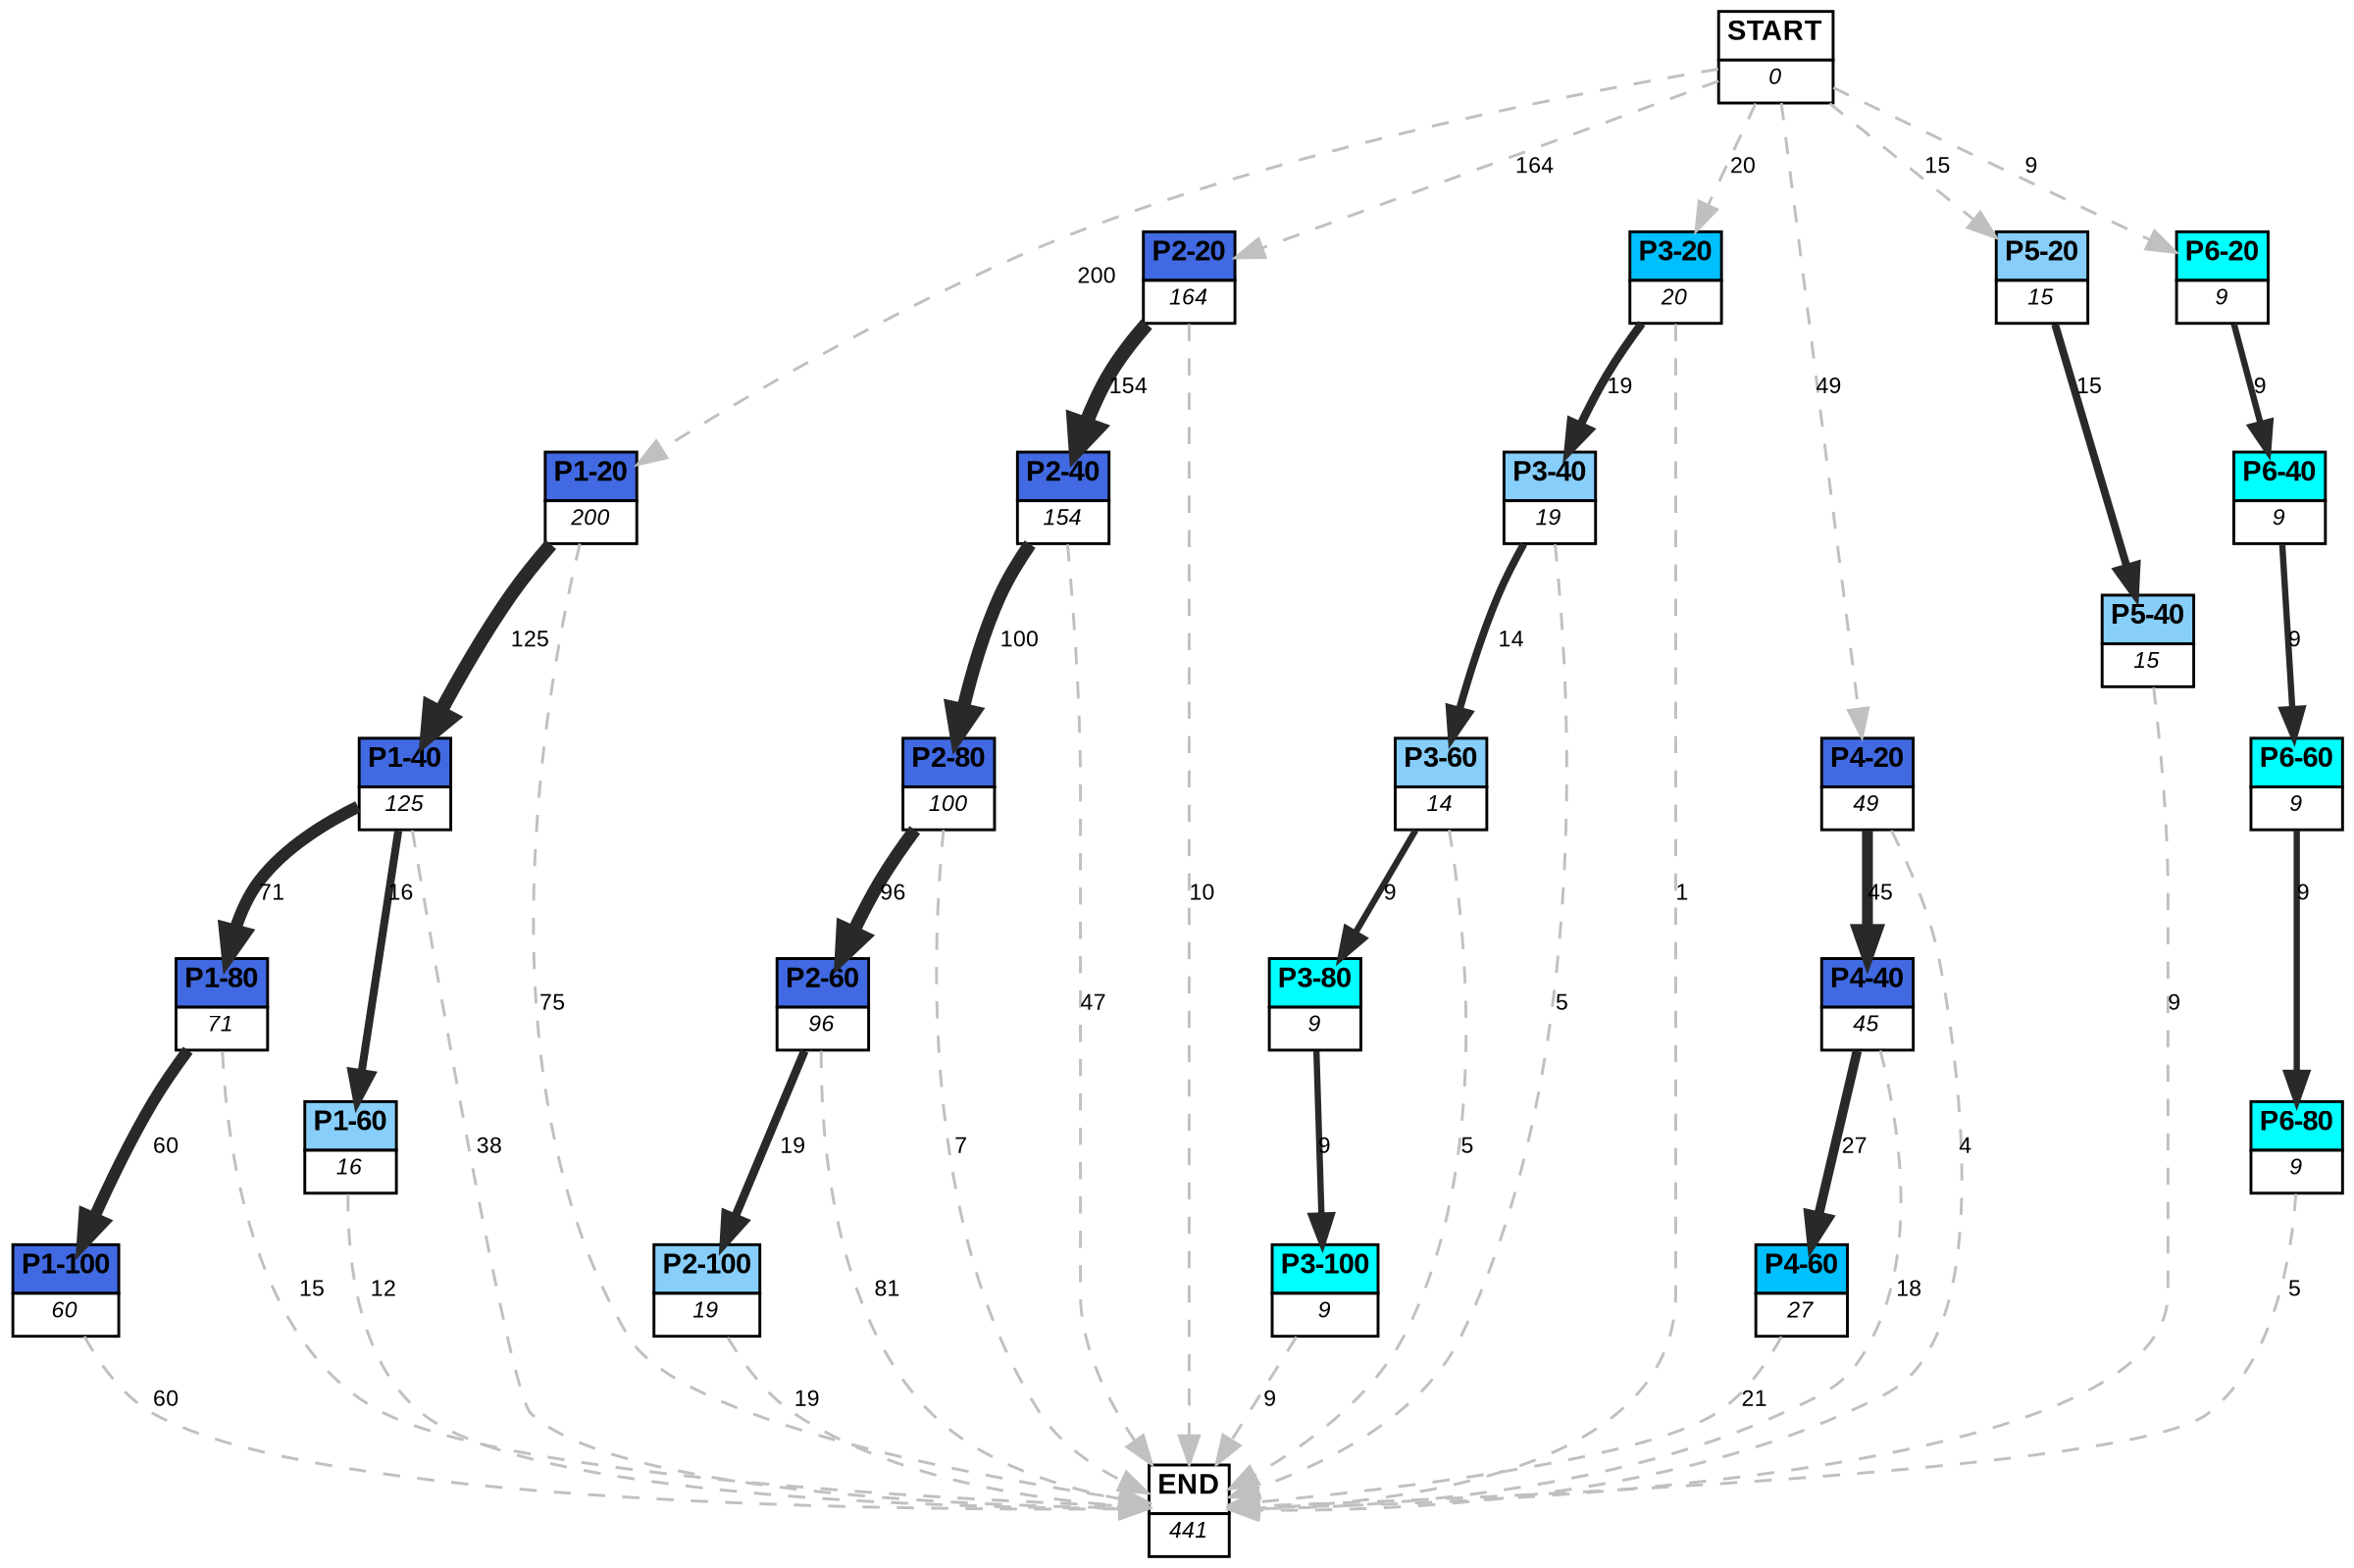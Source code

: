 digraph graphname {
	dpi = 150
	size="16,11!";
	margin = 0;
"P1-20" [shape=plain, label=<<table border="0" cellborder="1" cellspacing="0"><tr><td bgcolor="royalblue"><FONT face="Arial" POINT-SIZE="10"><b>P1-20</b></FONT></td></tr><tr><td bgcolor="white"><FONT face="Arial" POINT-SIZE="8"><i>200</i></FONT></td></tr></table>>]
"P1-40" [shape=plain, label=<<table border="0" cellborder="1" cellspacing="0"><tr><td bgcolor="royalblue"><FONT face="Arial" POINT-SIZE="10"><b>P1-40</b></FONT></td></tr><tr><td bgcolor="white"><FONT face="Arial" POINT-SIZE="8"><i>125</i></FONT></td></tr></table>>]
"P1-80" [shape=plain, label=<<table border="0" cellborder="1" cellspacing="0"><tr><td bgcolor="royalblue"><FONT face="Arial" POINT-SIZE="10"><b>P1-80</b></FONT></td></tr><tr><td bgcolor="white"><FONT face="Arial" POINT-SIZE="8"><i>71</i></FONT></td></tr></table>>]
"P2-20" [shape=plain, label=<<table border="0" cellborder="1" cellspacing="0"><tr><td bgcolor="royalblue"><FONT face="Arial" POINT-SIZE="10"><b>P2-20</b></FONT></td></tr><tr><td bgcolor="white"><FONT face="Arial" POINT-SIZE="8"><i>164</i></FONT></td></tr></table>>]
"P2-40" [shape=plain, label=<<table border="0" cellborder="1" cellspacing="0"><tr><td bgcolor="royalblue"><FONT face="Arial" POINT-SIZE="10"><b>P2-40</b></FONT></td></tr><tr><td bgcolor="white"><FONT face="Arial" POINT-SIZE="8"><i>154</i></FONT></td></tr></table>>]
"P1-100" [shape=plain, label=<<table border="0" cellborder="1" cellspacing="0"><tr><td bgcolor="royalblue"><FONT face="Arial" POINT-SIZE="10"><b>P1-100</b></FONT></td></tr><tr><td bgcolor="white"><FONT face="Arial" POINT-SIZE="8"><i>60</i></FONT></td></tr></table>>]
"P2-80" [shape=plain, label=<<table border="0" cellborder="1" cellspacing="0"><tr><td bgcolor="royalblue"><FONT face="Arial" POINT-SIZE="10"><b>P2-80</b></FONT></td></tr><tr><td bgcolor="white"><FONT face="Arial" POINT-SIZE="8"><i>100</i></FONT></td></tr></table>>]
"P2-60" [shape=plain, label=<<table border="0" cellborder="1" cellspacing="0"><tr><td bgcolor="royalblue"><FONT face="Arial" POINT-SIZE="10"><b>P2-60</b></FONT></td></tr><tr><td bgcolor="white"><FONT face="Arial" POINT-SIZE="8"><i>96</i></FONT></td></tr></table>>]
"P3-20" [shape=plain, label=<<table border="0" cellborder="1" cellspacing="0"><tr><td bgcolor="deepskyblue"><FONT face="Arial" POINT-SIZE="10"><b>P3-20</b></FONT></td></tr><tr><td bgcolor="white"><FONT face="Arial" POINT-SIZE="8"><i>20</i></FONT></td></tr></table>>]
"P3-40" [shape=plain, label=<<table border="0" cellborder="1" cellspacing="0"><tr><td bgcolor="lightskyblue"><FONT face="Arial" POINT-SIZE="10"><b>P3-40</b></FONT></td></tr><tr><td bgcolor="white"><FONT face="Arial" POINT-SIZE="8"><i>19</i></FONT></td></tr></table>>]
"P3-60" [shape=plain, label=<<table border="0" cellborder="1" cellspacing="0"><tr><td bgcolor="lightskyblue"><FONT face="Arial" POINT-SIZE="10"><b>P3-60</b></FONT></td></tr><tr><td bgcolor="white"><FONT face="Arial" POINT-SIZE="8"><i>14</i></FONT></td></tr></table>>]
"P4-20" [shape=plain, label=<<table border="0" cellborder="1" cellspacing="0"><tr><td bgcolor="royalblue"><FONT face="Arial" POINT-SIZE="10"><b>P4-20</b></FONT></td></tr><tr><td bgcolor="white"><FONT face="Arial" POINT-SIZE="8"><i>49</i></FONT></td></tr></table>>]
"P4-40" [shape=plain, label=<<table border="0" cellborder="1" cellspacing="0"><tr><td bgcolor="royalblue"><FONT face="Arial" POINT-SIZE="10"><b>P4-40</b></FONT></td></tr><tr><td bgcolor="white"><FONT face="Arial" POINT-SIZE="8"><i>45</i></FONT></td></tr></table>>]
"P5-20" [shape=plain, label=<<table border="0" cellborder="1" cellspacing="0"><tr><td bgcolor="lightskyblue"><FONT face="Arial" POINT-SIZE="10"><b>P5-20</b></FONT></td></tr><tr><td bgcolor="white"><FONT face="Arial" POINT-SIZE="8"><i>15</i></FONT></td></tr></table>>]
"P5-40" [shape=plain, label=<<table border="0" cellborder="1" cellspacing="0"><tr><td bgcolor="lightskyblue"><FONT face="Arial" POINT-SIZE="10"><b>P5-40</b></FONT></td></tr><tr><td bgcolor="white"><FONT face="Arial" POINT-SIZE="8"><i>15</i></FONT></td></tr></table>>]
"P1-60" [shape=plain, label=<<table border="0" cellborder="1" cellspacing="0"><tr><td bgcolor="lightskyblue"><FONT face="Arial" POINT-SIZE="10"><b>P1-60</b></FONT></td></tr><tr><td bgcolor="white"><FONT face="Arial" POINT-SIZE="8"><i>16</i></FONT></td></tr></table>>]
"P2-100" [shape=plain, label=<<table border="0" cellborder="1" cellspacing="0"><tr><td bgcolor="lightskyblue"><FONT face="Arial" POINT-SIZE="10"><b>P2-100</b></FONT></td></tr><tr><td bgcolor="white"><FONT face="Arial" POINT-SIZE="8"><i>19</i></FONT></td></tr></table>>]
"P3-80" [shape=plain, label=<<table border="0" cellborder="1" cellspacing="0"><tr><td bgcolor="aqua"><FONT face="Arial" POINT-SIZE="10"><b>P3-80</b></FONT></td></tr><tr><td bgcolor="white"><FONT face="Arial" POINT-SIZE="8"><i>9</i></FONT></td></tr></table>>]
"P3-100" [shape=plain, label=<<table border="0" cellborder="1" cellspacing="0"><tr><td bgcolor="aqua"><FONT face="Arial" POINT-SIZE="10"><b>P3-100</b></FONT></td></tr><tr><td bgcolor="white"><FONT face="Arial" POINT-SIZE="8"><i>9</i></FONT></td></tr></table>>]
"P4-60" [shape=plain, label=<<table border="0" cellborder="1" cellspacing="0"><tr><td bgcolor="deepskyblue"><FONT face="Arial" POINT-SIZE="10"><b>P4-60</b></FONT></td></tr><tr><td bgcolor="white"><FONT face="Arial" POINT-SIZE="8"><i>27</i></FONT></td></tr></table>>]
"P6-20" [shape=plain, label=<<table border="0" cellborder="1" cellspacing="0"><tr><td bgcolor="aqua"><FONT face="Arial" POINT-SIZE="10"><b>P6-20</b></FONT></td></tr><tr><td bgcolor="white"><FONT face="Arial" POINT-SIZE="8"><i>9</i></FONT></td></tr></table>>]
"P6-40" [shape=plain, label=<<table border="0" cellborder="1" cellspacing="0"><tr><td bgcolor="aqua"><FONT face="Arial" POINT-SIZE="10"><b>P6-40</b></FONT></td></tr><tr><td bgcolor="white"><FONT face="Arial" POINT-SIZE="8"><i>9</i></FONT></td></tr></table>>]
"P6-60" [shape=plain, label=<<table border="0" cellborder="1" cellspacing="0"><tr><td bgcolor="aqua"><FONT face="Arial" POINT-SIZE="10"><b>P6-60</b></FONT></td></tr><tr><td bgcolor="white"><FONT face="Arial" POINT-SIZE="8"><i>9</i></FONT></td></tr></table>>]
"P6-80" [shape=plain, label=<<table border="0" cellborder="1" cellspacing="0"><tr><td bgcolor="aqua"><FONT face="Arial" POINT-SIZE="10"><b>P6-80</b></FONT></td></tr><tr><td bgcolor="white"><FONT face="Arial" POINT-SIZE="8"><i>9</i></FONT></td></tr></table>>]
"START" [shape=plain, label=<<table border="0" cellborder="1" cellspacing="0"><tr><td bgcolor="white"><FONT face="Arial" POINT-SIZE="10"><b>START</b></FONT></td></tr><tr><td bgcolor="white"><FONT face="Arial" POINT-SIZE="8"><i>0</i></FONT></td></tr></table>>]
"END" [shape=plain, label=<<table border="0" cellborder="1" cellspacing="0"><tr><td bgcolor="white"><FONT face="Arial" POINT-SIZE="10"><b>END</b></FONT></td></tr><tr><td bgcolor="white"><FONT face="Arial" POINT-SIZE="8"><i>441</i></FONT></td></tr></table>>]
"P1-20" -> "P1-40" [ color=grey16 penwidth = "4.8283137373023015"label ="125" labelfloat=false fontname="Arial" fontsize=8]
"P1-20" -> "END" [ style = dashed color=grey label ="75" labelfloat=false fontname="Arial" fontsize=8]
"P1-40" -> "P1-80" [ color=grey16 penwidth = "4.2626798770413155"label ="71" labelfloat=false fontname="Arial" fontsize=8]
"P1-40" -> "P1-60" [ color=grey16 penwidth = "2.772588722239781"label ="16" labelfloat=false fontname="Arial" fontsize=8]
"P1-40" -> "END" [ style = dashed color=grey label ="38" labelfloat=false fontname="Arial" fontsize=8]
"P1-80" -> "P1-100" [ color=grey16 penwidth = "4.0943445622221"label ="60" labelfloat=false fontname="Arial" fontsize=8]
"P1-80" -> "END" [ style = dashed color=grey label ="15" labelfloat=false fontname="Arial" fontsize=8]
"P2-20" -> "P2-40" [ color=grey16 penwidth = "5.0369526024136295"label ="154" labelfloat=false fontname="Arial" fontsize=8]
"P2-20" -> "END" [ style = dashed color=grey label ="10" labelfloat=false fontname="Arial" fontsize=8]
"P2-40" -> "P2-80" [ color=grey16 penwidth = "4.605170185988092"label ="100" labelfloat=false fontname="Arial" fontsize=8]
"P2-40" -> "END" [ style = dashed color=grey label ="47" labelfloat=false fontname="Arial" fontsize=8]
"P1-100" -> "END" [ style = dashed color=grey label ="60" labelfloat=false fontname="Arial" fontsize=8]
"P2-80" -> "P2-60" [ color=grey16 penwidth = "4.564348191467836"label ="96" labelfloat=false fontname="Arial" fontsize=8]
"P2-80" -> "END" [ style = dashed color=grey label ="7" labelfloat=false fontname="Arial" fontsize=8]
"P2-60" -> "P2-100" [ color=grey16 penwidth = "2.9444389791664403"label ="19" labelfloat=false fontname="Arial" fontsize=8]
"P2-60" -> "END" [ style = dashed color=grey label ="81" labelfloat=false fontname="Arial" fontsize=8]
"P3-20" -> "P3-40" [ color=grey16 penwidth = "2.9444389791664403"label ="19" labelfloat=false fontname="Arial" fontsize=8]
"P3-20" -> "END" [ style = dashed color=grey label ="1" labelfloat=false fontname="Arial" fontsize=8]
"P3-40" -> "P3-60" [ color=grey16 penwidth = "2.6390573296152584"label ="14" labelfloat=false fontname="Arial" fontsize=8]
"P3-40" -> "END" [ style = dashed color=grey label ="5" labelfloat=false fontname="Arial" fontsize=8]
"P3-60" -> "P3-80" [ color=grey16 penwidth = "2.1972245773362196"label ="9" labelfloat=false fontname="Arial" fontsize=8]
"P3-60" -> "END" [ style = dashed color=grey label ="5" labelfloat=false fontname="Arial" fontsize=8]
"P4-20" -> "P4-40" [ color=grey16 penwidth = "3.8066624897703196"label ="45" labelfloat=false fontname="Arial" fontsize=8]
"P4-20" -> "END" [ style = dashed color=grey label ="4" labelfloat=false fontname="Arial" fontsize=8]
"P4-40" -> "P4-60" [ color=grey16 penwidth = "3.295836866004329"label ="27" labelfloat=false fontname="Arial" fontsize=8]
"P4-40" -> "END" [ style = dashed color=grey label ="18" labelfloat=false fontname="Arial" fontsize=8]
"P5-20" -> "P5-40" [ color=grey16 penwidth = "2.70805020110221"label ="15" labelfloat=false fontname="Arial" fontsize=8]
"P5-40" -> "END" [ style = dashed color=grey label ="9" labelfloat=false fontname="Arial" fontsize=8]
"P1-60" -> "END" [ style = dashed color=grey label ="12" labelfloat=false fontname="Arial" fontsize=8]
"P2-100" -> "END" [ style = dashed color=grey label ="19" labelfloat=false fontname="Arial" fontsize=8]
"P3-80" -> "P3-100" [ color=grey16 penwidth = "2.1972245773362196"label ="9" labelfloat=false fontname="Arial" fontsize=8]
"P3-100" -> "END" [ style = dashed color=grey label ="9" labelfloat=false fontname="Arial" fontsize=8]
"P4-60" -> "END" [ style = dashed color=grey label ="21" labelfloat=false fontname="Arial" fontsize=8]
"P6-20" -> "P6-40" [ color=grey16 penwidth = "2.1972245773362196"label ="9" labelfloat=false fontname="Arial" fontsize=8]
"P6-40" -> "P6-60" [ color=grey16 penwidth = "2.1972245773362196"label ="9" labelfloat=false fontname="Arial" fontsize=8]
"P6-60" -> "P6-80" [ color=grey16 penwidth = "2.1972245773362196"label ="9" labelfloat=false fontname="Arial" fontsize=8]
"P6-80" -> "END" [ style = dashed color=grey label ="5" labelfloat=false fontname="Arial" fontsize=8]
"START" -> "P1-20" [ style = dashed color=grey label ="200" labelfloat=false fontname="Arial" fontsize=8]
"START" -> "P2-20" [ style = dashed color=grey label ="164" labelfloat=false fontname="Arial" fontsize=8]
"START" -> "P3-20" [ style = dashed color=grey label ="20" labelfloat=false fontname="Arial" fontsize=8]
"START" -> "P4-20" [ style = dashed color=grey label ="49" labelfloat=false fontname="Arial" fontsize=8]
"START" -> "P5-20" [ style = dashed color=grey label ="15" labelfloat=false fontname="Arial" fontsize=8]
"START" -> "P6-20" [ style = dashed color=grey label ="9" labelfloat=false fontname="Arial" fontsize=8]
}